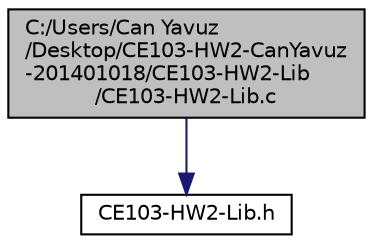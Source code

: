 digraph "C:/Users/Can Yavuz/Desktop/CE103-HW2-CanYavuz-201401018/CE103-HW2-Lib/CE103-HW2-Lib.c"
{
 // INTERACTIVE_SVG=YES
 // LATEX_PDF_SIZE
  edge [fontname="Helvetica",fontsize="10",labelfontname="Helvetica",labelfontsize="10"];
  node [fontname="Helvetica",fontsize="10",shape=record];
  Node1 [label="C:/Users/Can Yavuz\l/Desktop/CE103-HW2-CanYavuz\l-201401018/CE103-HW2-Lib\l/CE103-HW2-Lib.c",height=0.2,width=0.4,color="black", fillcolor="grey75", style="filled", fontcolor="black",tooltip="HW-2 Functions"];
  Node1 -> Node2 [color="midnightblue",fontsize="10",style="solid",fontname="Helvetica"];
  Node2 [label="CE103-HW2-Lib.h",height=0.2,width=0.4,color="black", fillcolor="white", style="filled",URL="$dd/dad/a00005.html",tooltip="HW-2 Functions"];
}
